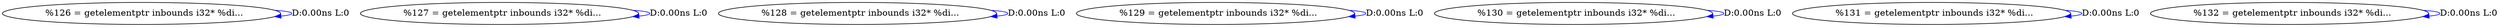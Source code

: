 digraph {
Node0x3fbd980[label="  %126 = getelementptr inbounds i32* %di..."];
Node0x3fbd980 -> Node0x3fbd980[label="D:0.00ns L:0",color=blue];
Node0x3fbdb40[label="  %127 = getelementptr inbounds i32* %di..."];
Node0x3fbdb40 -> Node0x3fbdb40[label="D:0.00ns L:0",color=blue];
Node0x3fbdd00[label="  %128 = getelementptr inbounds i32* %di..."];
Node0x3fbdd00 -> Node0x3fbdd00[label="D:0.00ns L:0",color=blue];
Node0x3fbdec0[label="  %129 = getelementptr inbounds i32* %di..."];
Node0x3fbdec0 -> Node0x3fbdec0[label="D:0.00ns L:0",color=blue];
Node0x3fbe080[label="  %130 = getelementptr inbounds i32* %di..."];
Node0x3fbe080 -> Node0x3fbe080[label="D:0.00ns L:0",color=blue];
Node0x3fbe240[label="  %131 = getelementptr inbounds i32* %di..."];
Node0x3fbe240 -> Node0x3fbe240[label="D:0.00ns L:0",color=blue];
Node0x3fbe400[label="  %132 = getelementptr inbounds i32* %di..."];
Node0x3fbe400 -> Node0x3fbe400[label="D:0.00ns L:0",color=blue];
}
